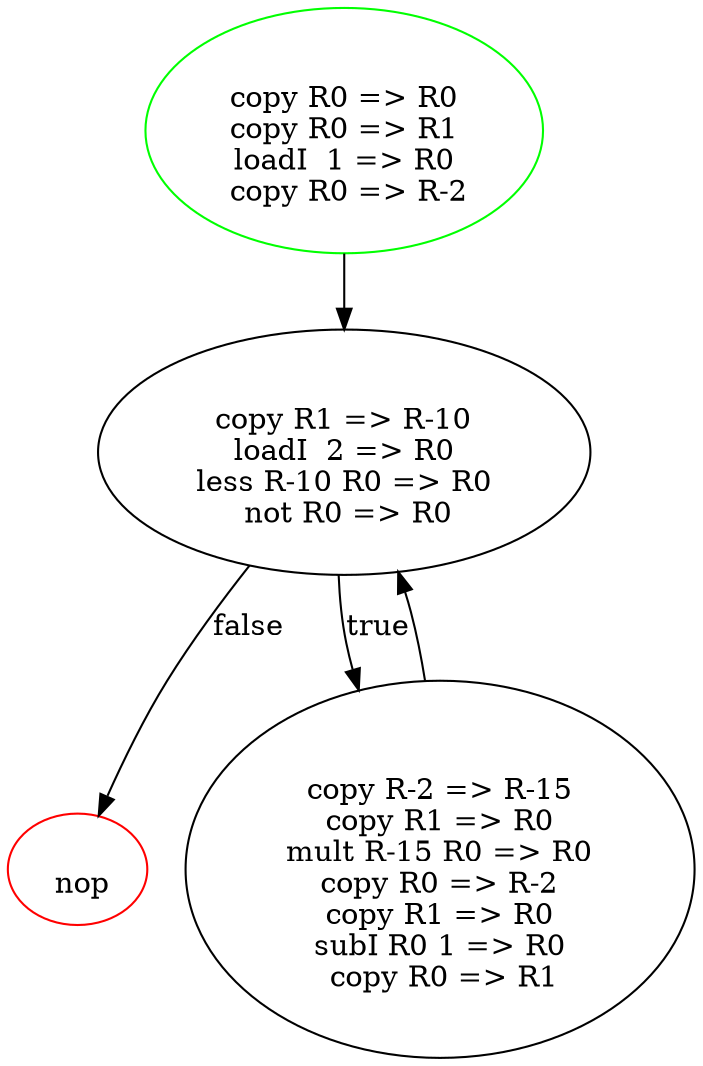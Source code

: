 digraph G {
  // Entry node
  0 [shape=ellipse, color=green];
  // Exit node
  3 [shape=ellipse, color=red];
  0 [label=" \n copy R0 => R0 \n copy R0 => R1 \n loadI  1 => R0 \n copy R0 => R-2"];
  1 [label=" \n copy R1 => R-10 \n loadI  2 => R0 \n less R-10 R0 => R0 \n not R0 => R0"];
  2 [label=" \n copy R-2 => R-15 \n copy R1 => R0 \n mult R-15 R0 => R0 \n copy R0 => R-2 \n copy R1 => R0 \n subI R0 1 => R0 \n copy R0 => R1"];
  3 [label=" \n nop"];
0 -> 1;
1 -> 2 [label="true"];
1 -> 3 [label="false"];2 -> 1;
}
